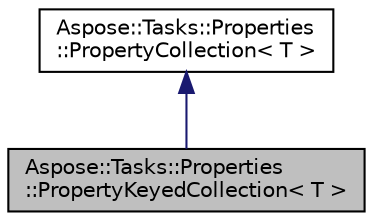 digraph "Aspose::Tasks::Properties::PropertyKeyedCollection&lt; T &gt;"
{
 // LATEX_PDF_SIZE
  edge [fontname="Helvetica",fontsize="10",labelfontname="Helvetica",labelfontsize="10"];
  node [fontname="Helvetica",fontsize="10",shape=record];
  Node1 [label="Aspose::Tasks::Properties\l::PropertyKeyedCollection\< T \>",height=0.2,width=0.4,color="black", fillcolor="grey75", style="filled", fontcolor="black",tooltip="A base class of collection of properties."];
  Node2 -> Node1 [dir="back",color="midnightblue",fontsize="10",style="solid",fontname="Helvetica"];
  Node2 [label="Aspose::Tasks::Properties\l::PropertyCollection\< T \>",height=0.2,width=0.4,color="black", fillcolor="white", style="filled",URL="$class_aspose_1_1_tasks_1_1_properties_1_1_property_collection.html",tooltip="A base class of collection of properties."];
}

